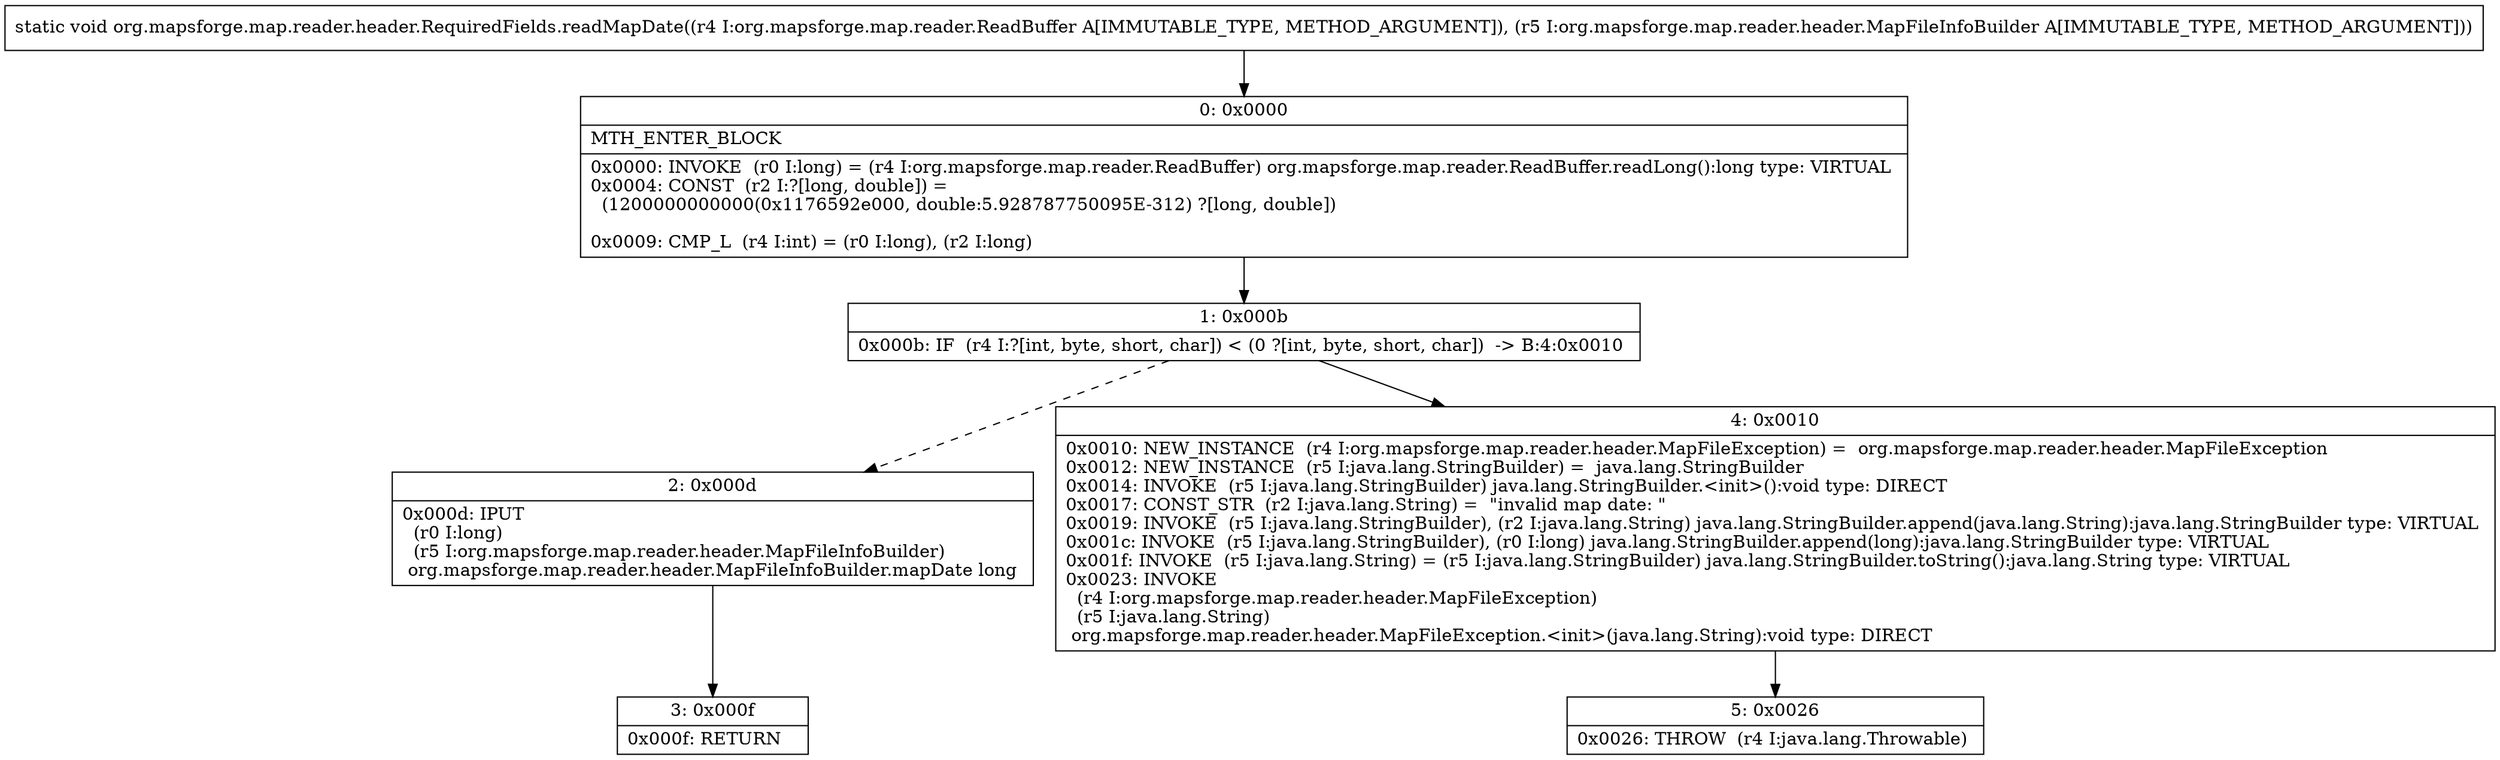 digraph "CFG fororg.mapsforge.map.reader.header.RequiredFields.readMapDate(Lorg\/mapsforge\/map\/reader\/ReadBuffer;Lorg\/mapsforge\/map\/reader\/header\/MapFileInfoBuilder;)V" {
Node_0 [shape=record,label="{0\:\ 0x0000|MTH_ENTER_BLOCK\l|0x0000: INVOKE  (r0 I:long) = (r4 I:org.mapsforge.map.reader.ReadBuffer) org.mapsforge.map.reader.ReadBuffer.readLong():long type: VIRTUAL \l0x0004: CONST  (r2 I:?[long, double]) = \l  (1200000000000(0x1176592e000, double:5.928787750095E\-312) ?[long, double])\l \l0x0009: CMP_L  (r4 I:int) = (r0 I:long), (r2 I:long) \l}"];
Node_1 [shape=record,label="{1\:\ 0x000b|0x000b: IF  (r4 I:?[int, byte, short, char]) \< (0 ?[int, byte, short, char])  \-\> B:4:0x0010 \l}"];
Node_2 [shape=record,label="{2\:\ 0x000d|0x000d: IPUT  \l  (r0 I:long)\l  (r5 I:org.mapsforge.map.reader.header.MapFileInfoBuilder)\l org.mapsforge.map.reader.header.MapFileInfoBuilder.mapDate long \l}"];
Node_3 [shape=record,label="{3\:\ 0x000f|0x000f: RETURN   \l}"];
Node_4 [shape=record,label="{4\:\ 0x0010|0x0010: NEW_INSTANCE  (r4 I:org.mapsforge.map.reader.header.MapFileException) =  org.mapsforge.map.reader.header.MapFileException \l0x0012: NEW_INSTANCE  (r5 I:java.lang.StringBuilder) =  java.lang.StringBuilder \l0x0014: INVOKE  (r5 I:java.lang.StringBuilder) java.lang.StringBuilder.\<init\>():void type: DIRECT \l0x0017: CONST_STR  (r2 I:java.lang.String) =  \"invalid map date: \" \l0x0019: INVOKE  (r5 I:java.lang.StringBuilder), (r2 I:java.lang.String) java.lang.StringBuilder.append(java.lang.String):java.lang.StringBuilder type: VIRTUAL \l0x001c: INVOKE  (r5 I:java.lang.StringBuilder), (r0 I:long) java.lang.StringBuilder.append(long):java.lang.StringBuilder type: VIRTUAL \l0x001f: INVOKE  (r5 I:java.lang.String) = (r5 I:java.lang.StringBuilder) java.lang.StringBuilder.toString():java.lang.String type: VIRTUAL \l0x0023: INVOKE  \l  (r4 I:org.mapsforge.map.reader.header.MapFileException)\l  (r5 I:java.lang.String)\l org.mapsforge.map.reader.header.MapFileException.\<init\>(java.lang.String):void type: DIRECT \l}"];
Node_5 [shape=record,label="{5\:\ 0x0026|0x0026: THROW  (r4 I:java.lang.Throwable) \l}"];
MethodNode[shape=record,label="{static void org.mapsforge.map.reader.header.RequiredFields.readMapDate((r4 I:org.mapsforge.map.reader.ReadBuffer A[IMMUTABLE_TYPE, METHOD_ARGUMENT]), (r5 I:org.mapsforge.map.reader.header.MapFileInfoBuilder A[IMMUTABLE_TYPE, METHOD_ARGUMENT])) }"];
MethodNode -> Node_0;
Node_0 -> Node_1;
Node_1 -> Node_2[style=dashed];
Node_1 -> Node_4;
Node_2 -> Node_3;
Node_4 -> Node_5;
}

